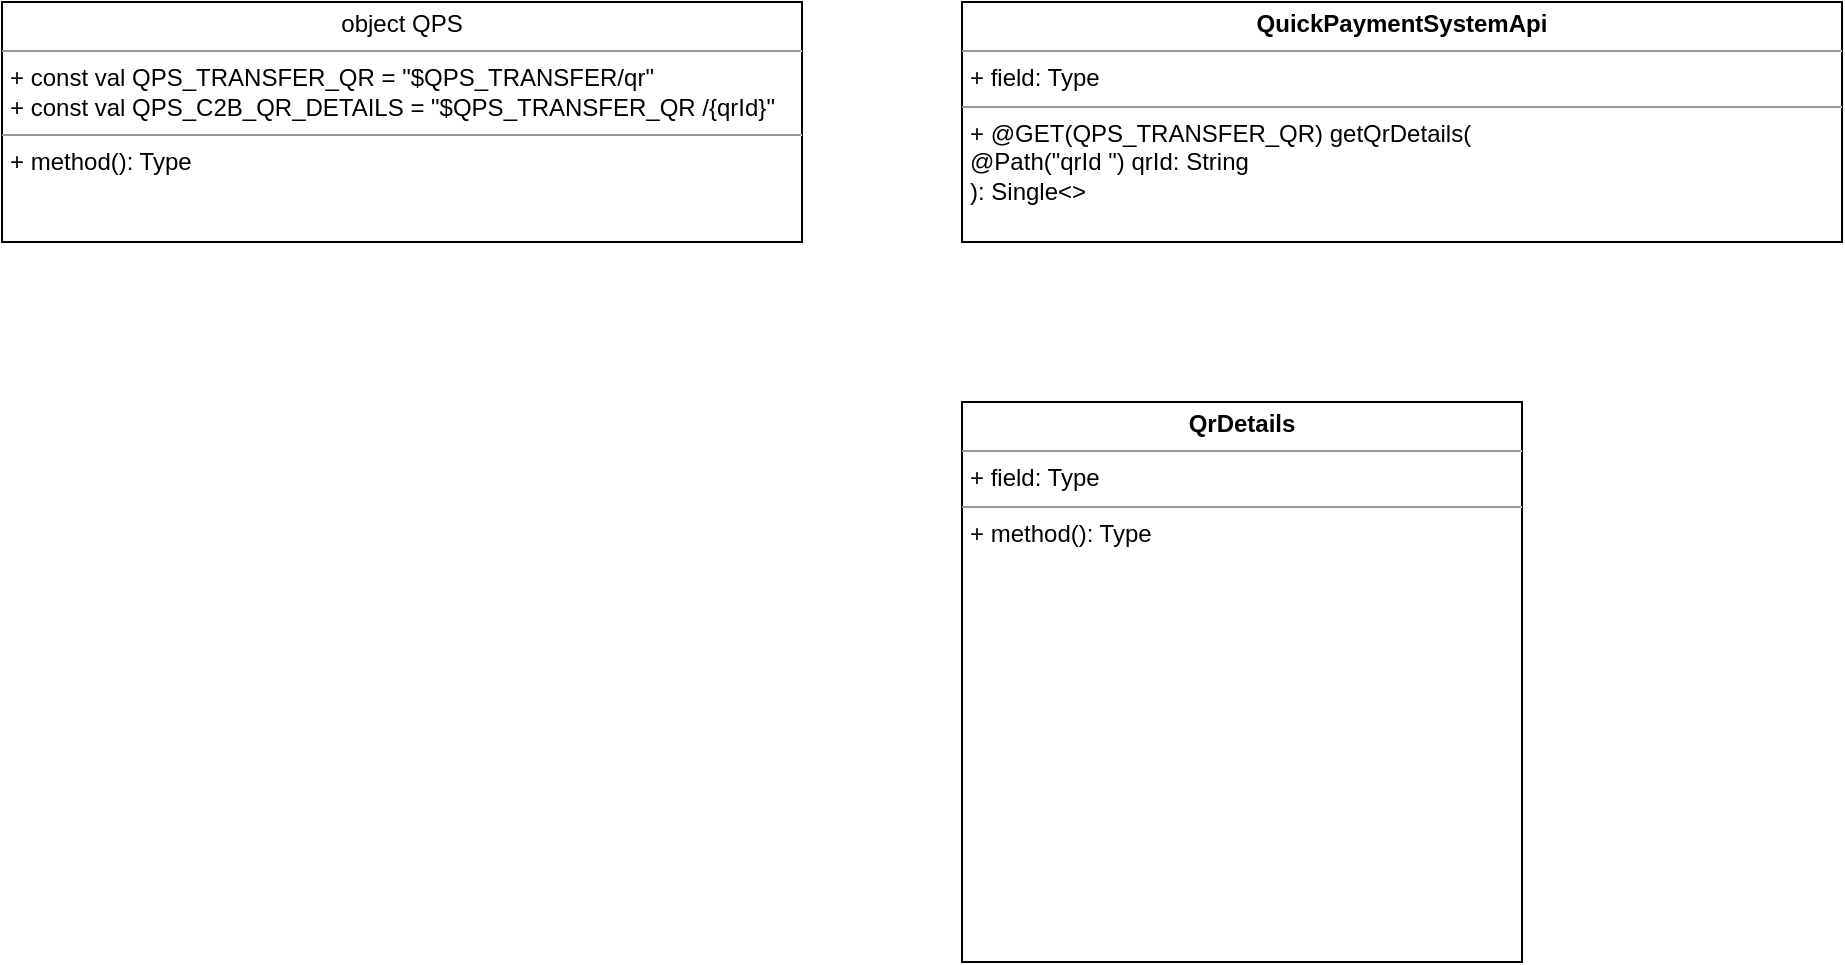 <mxfile version="15.8.6" type="github">
  <diagram id="-LzsaV0KPUQlTKF1Bxdr" name="Page-1">
    <mxGraphModel dx="813" dy="441" grid="1" gridSize="10" guides="1" tooltips="1" connect="1" arrows="1" fold="1" page="1" pageScale="1" pageWidth="850" pageHeight="1100" math="0" shadow="0">
      <root>
        <mxCell id="0" />
        <mxCell id="1" parent="0" />
        <mxCell id="-ktKiQP-xmmqzKUIf1xt-1" value="&lt;p style=&quot;margin: 0px ; margin-top: 4px ; text-align: center&quot;&gt;object QPS&lt;br&gt;&lt;/p&gt;&lt;hr size=&quot;1&quot;&gt;&lt;p style=&quot;margin: 0px ; margin-left: 4px&quot;&gt;+ const val QPS_TRANSFER_QR = &quot;$QPS_TRANSFER/qr&quot;&lt;/p&gt;&lt;p style=&quot;margin: 0px ; margin-left: 4px&quot;&gt;+ const val QPS_C2B_QR_DETAILS = &quot;$QPS_TRANSFER_QR /{qrId}&quot;&lt;br&gt;&lt;/p&gt;&lt;hr size=&quot;1&quot;&gt;&lt;p style=&quot;margin: 0px ; margin-left: 4px&quot;&gt;+ method(): Type&lt;/p&gt;" style="verticalAlign=top;align=left;overflow=fill;fontSize=12;fontFamily=Helvetica;html=1;" vertex="1" parent="1">
          <mxGeometry x="120" y="200" width="400" height="120" as="geometry" />
        </mxCell>
        <mxCell id="-ktKiQP-xmmqzKUIf1xt-2" value="&lt;p style=&quot;margin: 0px ; margin-top: 4px ; text-align: center&quot;&gt;&lt;b&gt;QuickPaymentSystemApi&lt;/b&gt;&lt;/p&gt;&lt;hr size=&quot;1&quot;&gt;&lt;p style=&quot;margin: 0px ; margin-left: 4px&quot;&gt;+ field: Type&lt;/p&gt;&lt;hr size=&quot;1&quot;&gt;&lt;p style=&quot;margin: 0px ; margin-left: 4px&quot;&gt;+ @GET(QPS_TRANSFER_QR) getQrDetails(&lt;/p&gt;&lt;p style=&quot;margin: 0px ; margin-left: 4px&quot;&gt;@Path(&quot;qrId	&quot;) qrId: String&lt;br&gt;&lt;/p&gt;&lt;p style=&quot;margin: 0px ; margin-left: 4px&quot;&gt;): Single&amp;lt;&amp;gt;&lt;br&gt;&lt;/p&gt;" style="verticalAlign=top;align=left;overflow=fill;fontSize=12;fontFamily=Helvetica;html=1;" vertex="1" parent="1">
          <mxGeometry x="600" y="200" width="440" height="120" as="geometry" />
        </mxCell>
        <mxCell id="-ktKiQP-xmmqzKUIf1xt-3" value="&lt;p style=&quot;margin: 0px ; margin-top: 4px ; text-align: center&quot;&gt;&lt;b&gt;QrDetails&lt;/b&gt;&lt;br&gt;&lt;/p&gt;&lt;hr size=&quot;1&quot;&gt;&lt;p style=&quot;margin: 0px ; margin-left: 4px&quot;&gt;+ field: Type&lt;/p&gt;&lt;hr size=&quot;1&quot;&gt;&lt;p style=&quot;margin: 0px ; margin-left: 4px&quot;&gt;+ method(): Type&lt;/p&gt;" style="verticalAlign=top;align=left;overflow=fill;fontSize=12;fontFamily=Helvetica;html=1;" vertex="1" parent="1">
          <mxGeometry x="600" y="400" width="280" height="280" as="geometry" />
        </mxCell>
      </root>
    </mxGraphModel>
  </diagram>
</mxfile>
